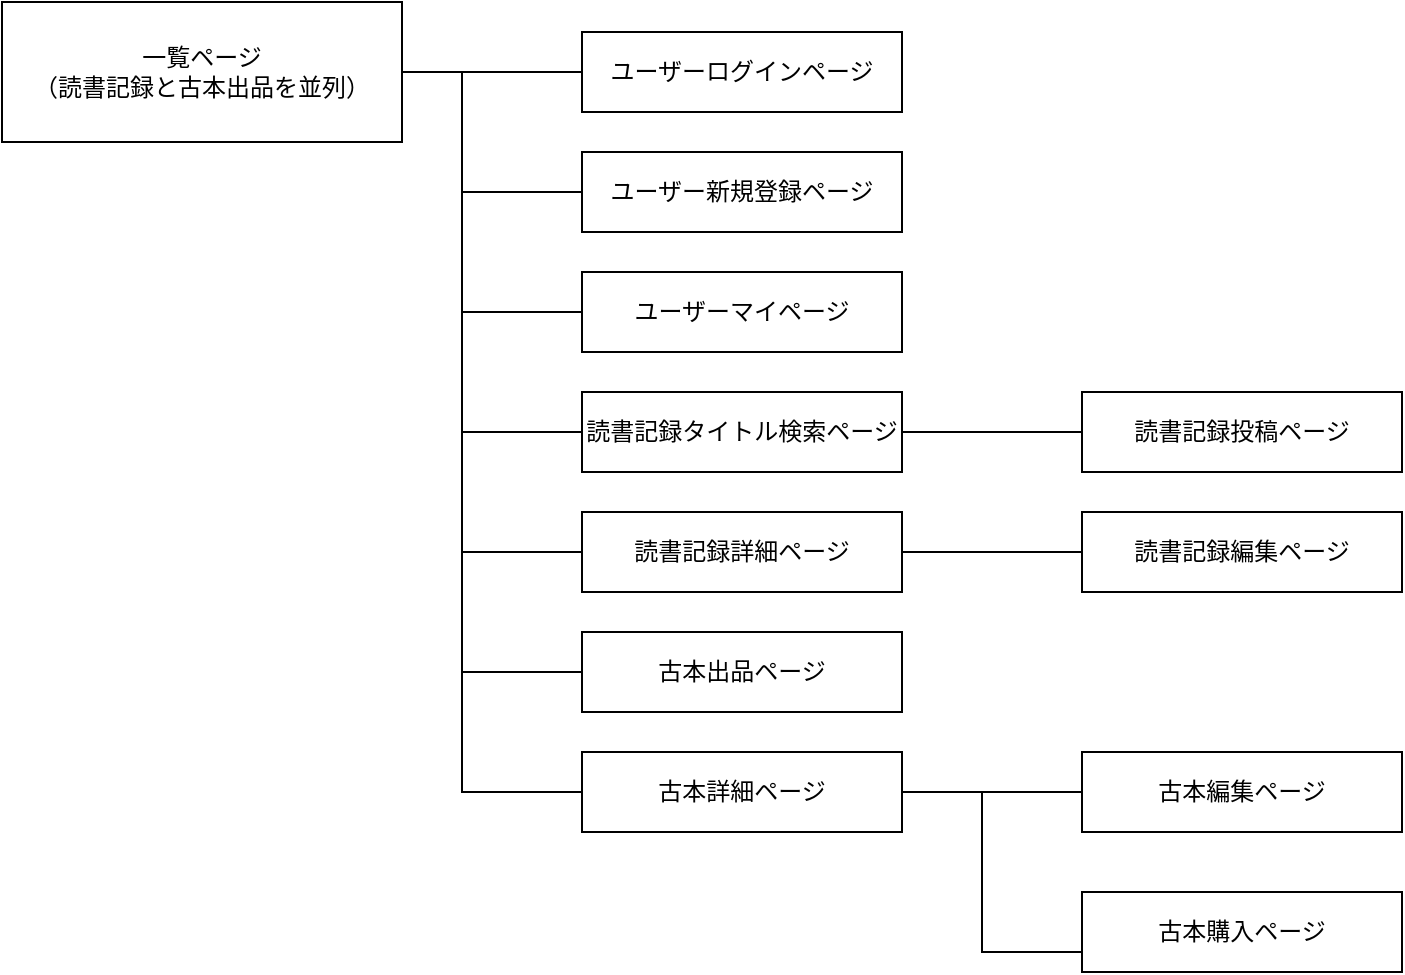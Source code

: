 <mxfile>
    <diagram id="qJxZwrP9Y8Jt4AHMVJza" name="ページ1">
        <mxGraphModel dx="704" dy="902" grid="1" gridSize="10" guides="1" tooltips="1" connect="1" arrows="1" fold="1" page="1" pageScale="1" pageWidth="827" pageHeight="1169" math="0" shadow="0">
            <root>
                <mxCell id="0"/>
                <mxCell id="1" parent="0"/>
                <mxCell id="20" value="" style="edgeStyle=orthogonalEdgeStyle;html=1;rounded=0;entryX=0;entryY=0.5;entryDx=0;entryDy=0;endArrow=none;endFill=0;" parent="1" source="2" target="13" edge="1">
                    <mxGeometry relative="1" as="geometry">
                        <mxPoint x="240" y="720" as="targetPoint"/>
                        <Array as="points">
                            <mxPoint x="240" y="360"/>
                            <mxPoint x="240" y="720"/>
                        </Array>
                    </mxGeometry>
                </mxCell>
                <mxCell id="21" value="" style="edgeStyle=none;rounded=0;html=1;entryX=0;entryY=0.5;entryDx=0;entryDy=0;endArrow=none;endFill=0;" parent="1" source="2" target="11" edge="1">
                    <mxGeometry relative="1" as="geometry">
                        <mxPoint x="300" y="780" as="targetPoint"/>
                        <Array as="points">
                            <mxPoint x="240" y="360"/>
                            <mxPoint x="240" y="660"/>
                            <mxPoint x="300" y="660"/>
                        </Array>
                    </mxGeometry>
                </mxCell>
                <mxCell id="25" style="edgeStyle=none;rounded=0;html=1;endArrow=none;endFill=0;entryX=0;entryY=0.5;entryDx=0;entryDy=0;" parent="1" source="2" target="12" edge="1">
                    <mxGeometry relative="1" as="geometry">
                        <mxPoint x="130" y="590" as="targetPoint"/>
                        <Array as="points">
                            <mxPoint x="240" y="360"/>
                            <mxPoint x="240" y="600"/>
                            <mxPoint x="300" y="600"/>
                        </Array>
                    </mxGeometry>
                </mxCell>
                <mxCell id="26" style="edgeStyle=none;rounded=0;html=1;endArrow=none;endFill=0;entryX=0;entryY=0.5;entryDx=0;entryDy=0;" parent="1" source="2" target="10" edge="1">
                    <mxGeometry relative="1" as="geometry">
                        <mxPoint x="280" y="540" as="targetPoint"/>
                        <Array as="points">
                            <mxPoint x="240" y="360"/>
                            <mxPoint x="240" y="540"/>
                        </Array>
                    </mxGeometry>
                </mxCell>
                <mxCell id="28" style="edgeStyle=none;rounded=0;html=1;endArrow=none;endFill=0;entryX=0;entryY=0.5;entryDx=0;entryDy=0;" parent="1" source="2" target="8" edge="1">
                    <mxGeometry relative="1" as="geometry">
                        <mxPoint x="260" y="490" as="targetPoint"/>
                        <Array as="points">
                            <mxPoint x="240" y="360"/>
                            <mxPoint x="240" y="480"/>
                        </Array>
                    </mxGeometry>
                </mxCell>
                <mxCell id="29" style="edgeStyle=none;rounded=0;html=1;endArrow=none;endFill=0;entryX=0;entryY=0.5;entryDx=0;entryDy=0;" parent="1" source="2" target="4" edge="1">
                    <mxGeometry relative="1" as="geometry">
                        <mxPoint x="250" y="440" as="targetPoint"/>
                        <Array as="points">
                            <mxPoint x="240" y="360"/>
                            <mxPoint x="240" y="420"/>
                        </Array>
                    </mxGeometry>
                </mxCell>
                <mxCell id="30" style="edgeStyle=none;rounded=0;html=1;entryX=0;entryY=0.5;entryDx=0;entryDy=0;endArrow=none;endFill=0;" parent="1" source="2" target="5" edge="1">
                    <mxGeometry relative="1" as="geometry"/>
                </mxCell>
                <mxCell id="2" value="一覧ページ&lt;br&gt;（読書記録と古本出品を並列）" style="whiteSpace=wrap;html=1;align=center;" parent="1" vertex="1">
                    <mxGeometry x="10" y="325" width="200" height="70" as="geometry"/>
                </mxCell>
                <mxCell id="4" value="ユーザー新規登録ページ" style="whiteSpace=wrap;html=1;align=center;" parent="1" vertex="1">
                    <mxGeometry x="300" y="400" width="160" height="40" as="geometry"/>
                </mxCell>
                <mxCell id="5" value="ユーザーログインページ" style="whiteSpace=wrap;html=1;align=center;" parent="1" vertex="1">
                    <mxGeometry x="300" y="340" width="160" height="40" as="geometry"/>
                </mxCell>
                <mxCell id="8" value="&lt;span style=&quot;&quot;&gt;ユーザーマイページ&lt;/span&gt;" style="whiteSpace=wrap;html=1;align=center;" parent="1" vertex="1">
                    <mxGeometry x="300" y="460" width="160" height="40" as="geometry"/>
                </mxCell>
                <mxCell id="36" value="" style="edgeStyle=none;html=1;endArrow=none;endFill=0;" edge="1" parent="1" source="10" target="35">
                    <mxGeometry relative="1" as="geometry"/>
                </mxCell>
                <mxCell id="10" value="読書記録タイトル検索ページ" style="whiteSpace=wrap;html=1;align=center;" parent="1" vertex="1">
                    <mxGeometry x="300" y="520" width="160" height="40" as="geometry"/>
                </mxCell>
                <mxCell id="11" value="古本出品ページ" style="whiteSpace=wrap;html=1;align=center;" parent="1" vertex="1">
                    <mxGeometry x="300" y="640" width="160" height="40" as="geometry"/>
                </mxCell>
                <mxCell id="31" style="edgeStyle=none;rounded=0;html=1;entryX=0;entryY=0.5;entryDx=0;entryDy=0;endArrow=none;endFill=0;" parent="1" source="12" target="14" edge="1">
                    <mxGeometry relative="1" as="geometry"/>
                </mxCell>
                <mxCell id="12" value="読書記録詳細ページ" style="whiteSpace=wrap;html=1;align=center;" parent="1" vertex="1">
                    <mxGeometry x="300" y="580" width="160" height="40" as="geometry"/>
                </mxCell>
                <mxCell id="32" style="edgeStyle=none;rounded=0;html=1;entryX=0;entryY=0.5;entryDx=0;entryDy=0;endArrow=none;endFill=0;" parent="1" source="13" target="15" edge="1">
                    <mxGeometry relative="1" as="geometry"/>
                </mxCell>
                <mxCell id="33" style="edgeStyle=none;rounded=0;html=1;endArrow=none;endFill=0;entryX=0;entryY=0.75;entryDx=0;entryDy=0;" parent="1" source="13" target="16" edge="1">
                    <mxGeometry relative="1" as="geometry">
                        <mxPoint x="500" y="810" as="targetPoint"/>
                        <Array as="points">
                            <mxPoint x="500" y="720"/>
                            <mxPoint x="500" y="800"/>
                        </Array>
                    </mxGeometry>
                </mxCell>
                <mxCell id="13" value="古本詳細ページ" style="whiteSpace=wrap;html=1;align=center;" parent="1" vertex="1">
                    <mxGeometry x="300" y="700" width="160" height="40" as="geometry"/>
                </mxCell>
                <mxCell id="14" value="読書記録編集ページ" style="whiteSpace=wrap;html=1;align=center;" parent="1" vertex="1">
                    <mxGeometry x="550" y="580" width="160" height="40" as="geometry"/>
                </mxCell>
                <mxCell id="15" value="古本編集ページ" style="whiteSpace=wrap;html=1;align=center;" parent="1" vertex="1">
                    <mxGeometry x="550" y="700" width="160" height="40" as="geometry"/>
                </mxCell>
                <mxCell id="16" value="古本購入ページ" style="whiteSpace=wrap;html=1;align=center;" parent="1" vertex="1">
                    <mxGeometry x="550" y="770" width="160" height="40" as="geometry"/>
                </mxCell>
                <mxCell id="22" style="edgeStyle=none;rounded=0;html=1;exitX=0;exitY=0.25;exitDx=0;exitDy=0;entryX=0;entryY=0;entryDx=0;entryDy=0;endArrow=none;endFill=0;" parent="1" source="11" target="11" edge="1">
                    <mxGeometry relative="1" as="geometry"/>
                </mxCell>
                <mxCell id="35" value="読書記録投稿ページ" style="whiteSpace=wrap;html=1;align=center;" vertex="1" parent="1">
                    <mxGeometry x="550" y="520" width="160" height="40" as="geometry"/>
                </mxCell>
            </root>
        </mxGraphModel>
    </diagram>
</mxfile>